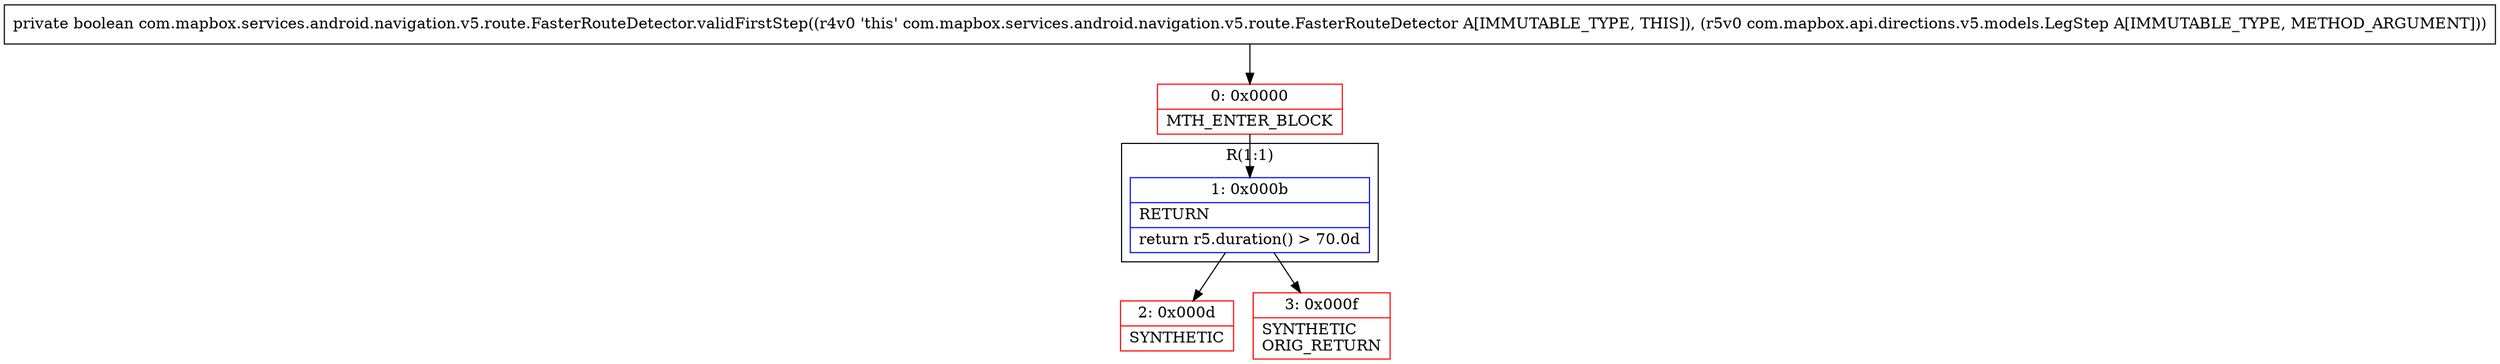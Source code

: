 digraph "CFG forcom.mapbox.services.android.navigation.v5.route.FasterRouteDetector.validFirstStep(Lcom\/mapbox\/api\/directions\/v5\/models\/LegStep;)Z" {
subgraph cluster_Region_1403409000 {
label = "R(1:1)";
node [shape=record,color=blue];
Node_1 [shape=record,label="{1\:\ 0x000b|RETURN\l|return r5.duration() \> 70.0d\l}"];
}
Node_0 [shape=record,color=red,label="{0\:\ 0x0000|MTH_ENTER_BLOCK\l}"];
Node_2 [shape=record,color=red,label="{2\:\ 0x000d|SYNTHETIC\l}"];
Node_3 [shape=record,color=red,label="{3\:\ 0x000f|SYNTHETIC\lORIG_RETURN\l}"];
MethodNode[shape=record,label="{private boolean com.mapbox.services.android.navigation.v5.route.FasterRouteDetector.validFirstStep((r4v0 'this' com.mapbox.services.android.navigation.v5.route.FasterRouteDetector A[IMMUTABLE_TYPE, THIS]), (r5v0 com.mapbox.api.directions.v5.models.LegStep A[IMMUTABLE_TYPE, METHOD_ARGUMENT])) }"];
MethodNode -> Node_0;
Node_1 -> Node_2;
Node_1 -> Node_3;
Node_0 -> Node_1;
}

